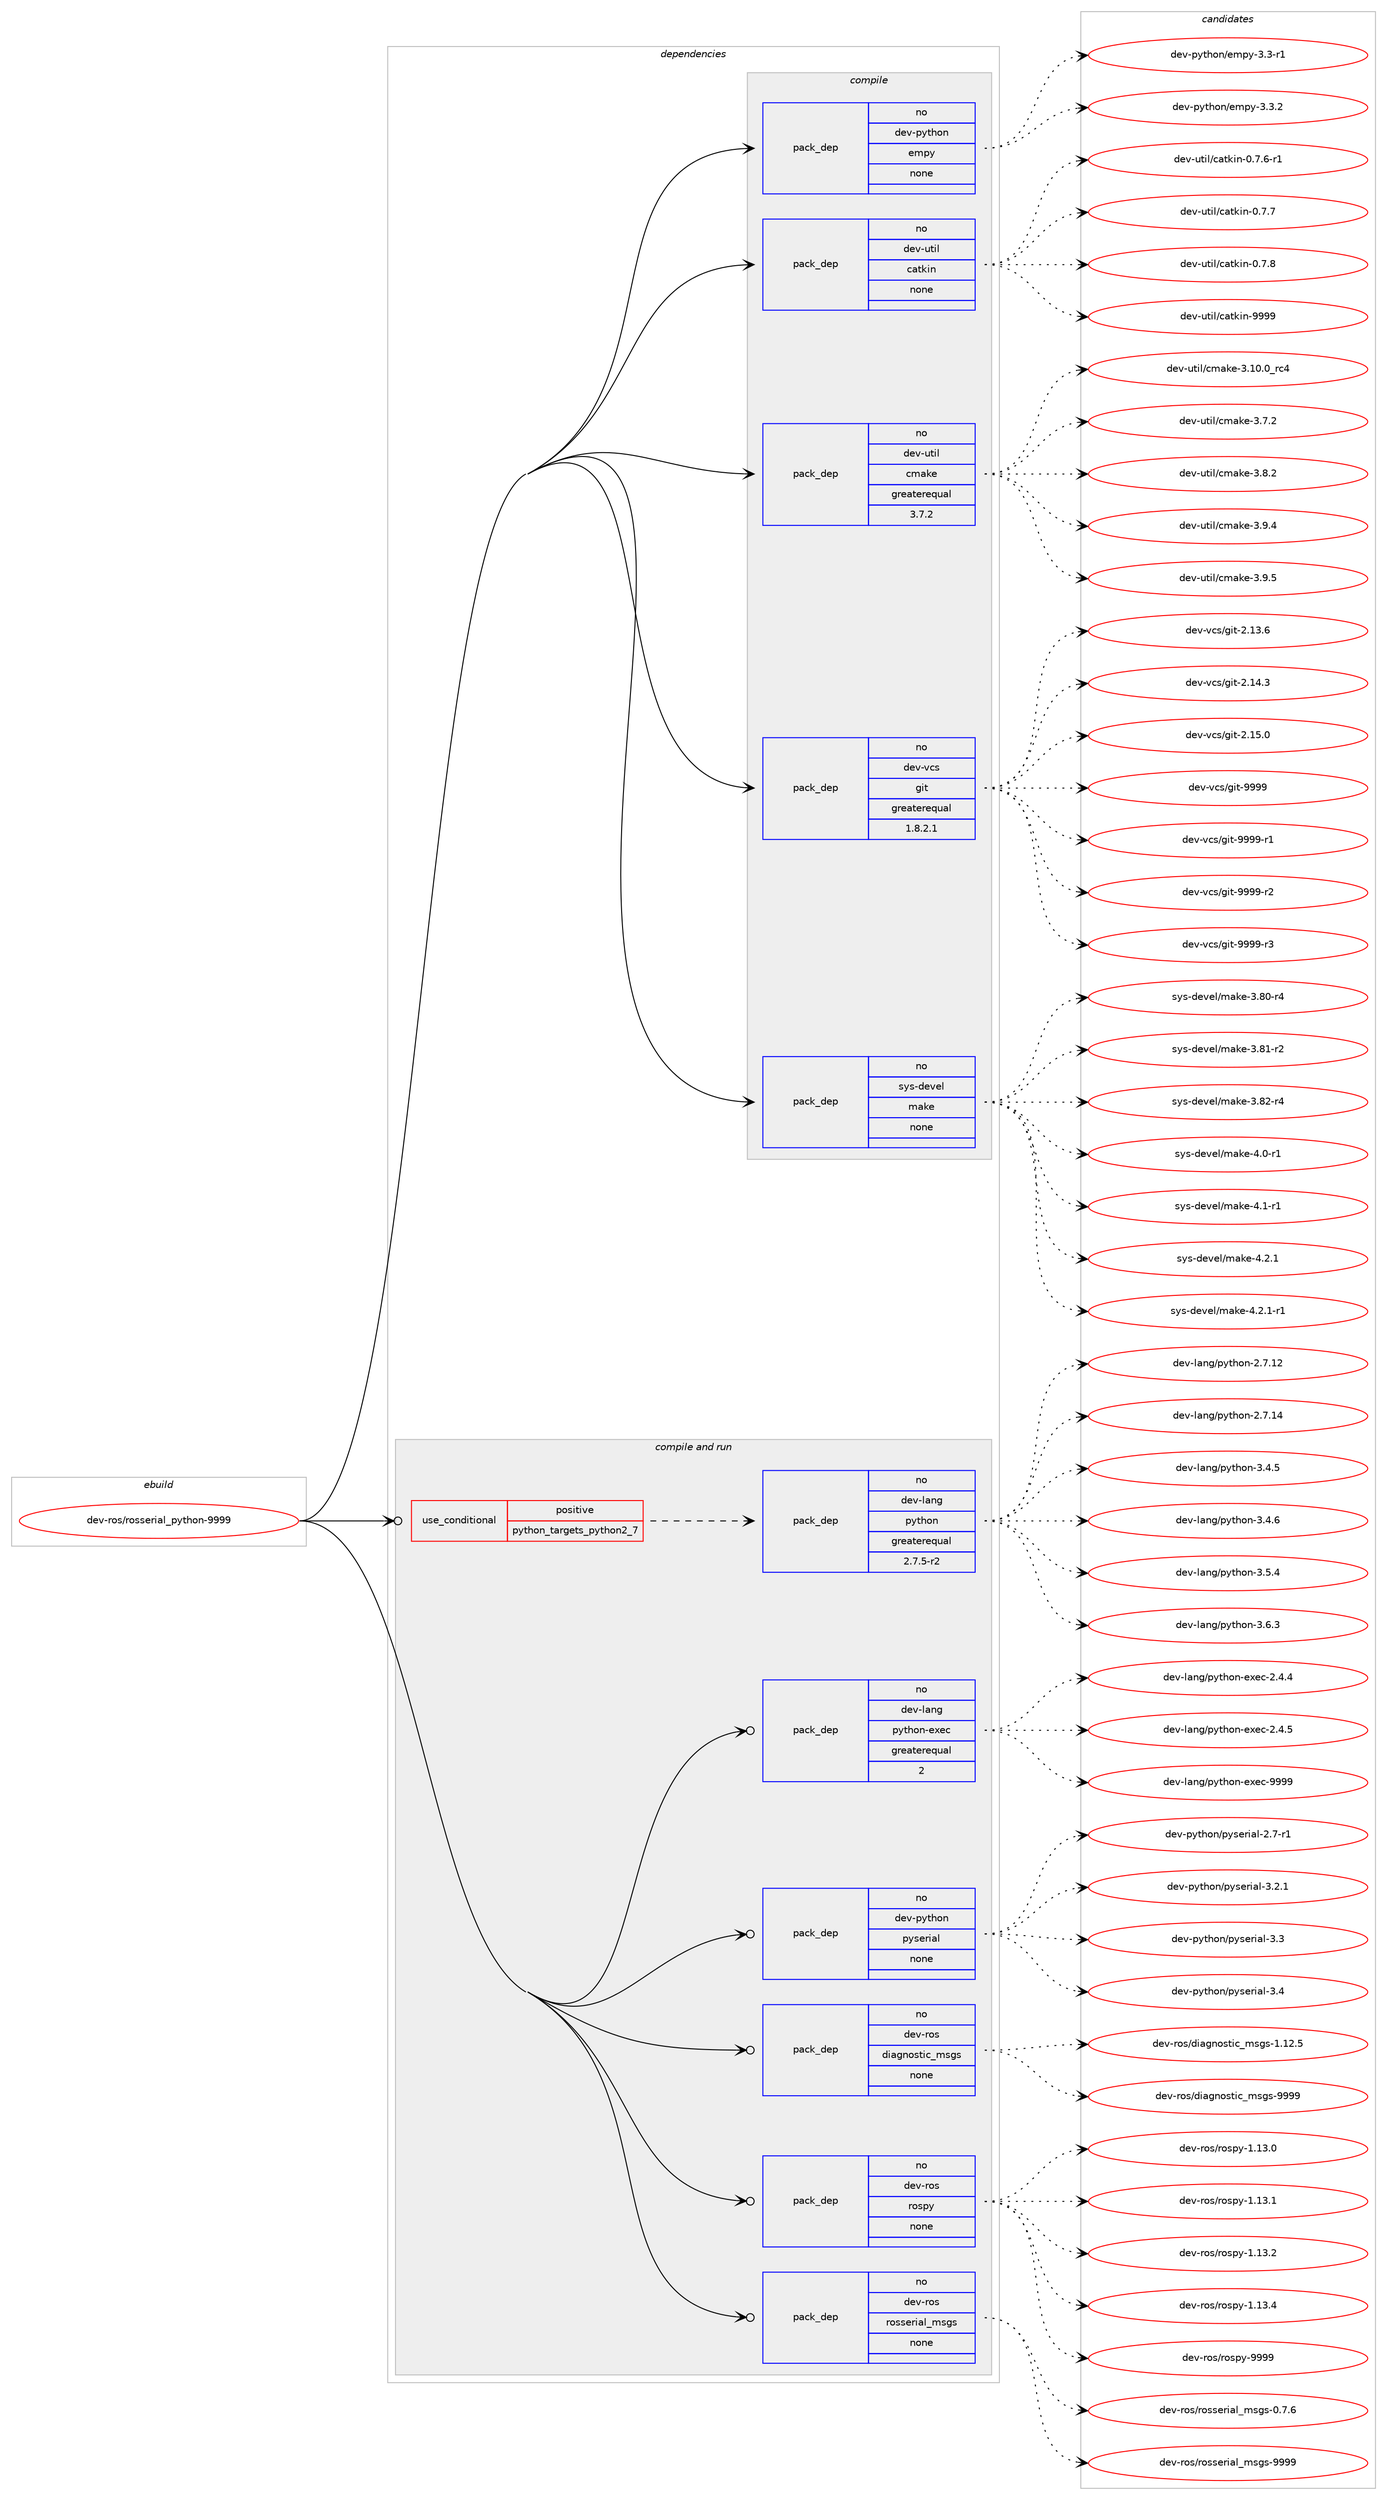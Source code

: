digraph prolog {

# *************
# Graph options
# *************

newrank=true;
concentrate=true;
compound=true;
graph [rankdir=LR,fontname=Helvetica,fontsize=10,ranksep=1.5];#, ranksep=2.5, nodesep=0.2];
edge  [arrowhead=vee];
node  [fontname=Helvetica,fontsize=10];

# **********
# The ebuild
# **********

subgraph cluster_leftcol {
color=gray;
rank=same;
label=<<i>ebuild</i>>;
id [label="dev-ros/rosserial_python-9999", color=red, width=4, href="../dev-ros/rosserial_python-9999.svg"];
}

# ****************
# The dependencies
# ****************

subgraph cluster_midcol {
color=gray;
label=<<i>dependencies</i>>;
subgraph cluster_compile {
fillcolor="#eeeeee";
style=filled;
label=<<i>compile</i>>;
subgraph pack160503 {
dependency211384 [label=<<TABLE BORDER="0" CELLBORDER="1" CELLSPACING="0" CELLPADDING="4" WIDTH="220"><TR><TD ROWSPAN="6" CELLPADDING="30">pack_dep</TD></TR><TR><TD WIDTH="110">no</TD></TR><TR><TD>dev-python</TD></TR><TR><TD>empy</TD></TR><TR><TD>none</TD></TR><TR><TD></TD></TR></TABLE>>, shape=none, color=blue];
}
id:e -> dependency211384:w [weight=20,style="solid",arrowhead="vee"];
subgraph pack160504 {
dependency211385 [label=<<TABLE BORDER="0" CELLBORDER="1" CELLSPACING="0" CELLPADDING="4" WIDTH="220"><TR><TD ROWSPAN="6" CELLPADDING="30">pack_dep</TD></TR><TR><TD WIDTH="110">no</TD></TR><TR><TD>dev-util</TD></TR><TR><TD>catkin</TD></TR><TR><TD>none</TD></TR><TR><TD></TD></TR></TABLE>>, shape=none, color=blue];
}
id:e -> dependency211385:w [weight=20,style="solid",arrowhead="vee"];
subgraph pack160505 {
dependency211386 [label=<<TABLE BORDER="0" CELLBORDER="1" CELLSPACING="0" CELLPADDING="4" WIDTH="220"><TR><TD ROWSPAN="6" CELLPADDING="30">pack_dep</TD></TR><TR><TD WIDTH="110">no</TD></TR><TR><TD>dev-util</TD></TR><TR><TD>cmake</TD></TR><TR><TD>greaterequal</TD></TR><TR><TD>3.7.2</TD></TR></TABLE>>, shape=none, color=blue];
}
id:e -> dependency211386:w [weight=20,style="solid",arrowhead="vee"];
subgraph pack160506 {
dependency211387 [label=<<TABLE BORDER="0" CELLBORDER="1" CELLSPACING="0" CELLPADDING="4" WIDTH="220"><TR><TD ROWSPAN="6" CELLPADDING="30">pack_dep</TD></TR><TR><TD WIDTH="110">no</TD></TR><TR><TD>dev-vcs</TD></TR><TR><TD>git</TD></TR><TR><TD>greaterequal</TD></TR><TR><TD>1.8.2.1</TD></TR></TABLE>>, shape=none, color=blue];
}
id:e -> dependency211387:w [weight=20,style="solid",arrowhead="vee"];
subgraph pack160507 {
dependency211388 [label=<<TABLE BORDER="0" CELLBORDER="1" CELLSPACING="0" CELLPADDING="4" WIDTH="220"><TR><TD ROWSPAN="6" CELLPADDING="30">pack_dep</TD></TR><TR><TD WIDTH="110">no</TD></TR><TR><TD>sys-devel</TD></TR><TR><TD>make</TD></TR><TR><TD>none</TD></TR><TR><TD></TD></TR></TABLE>>, shape=none, color=blue];
}
id:e -> dependency211388:w [weight=20,style="solid",arrowhead="vee"];
}
subgraph cluster_compileandrun {
fillcolor="#eeeeee";
style=filled;
label=<<i>compile and run</i>>;
subgraph cond46894 {
dependency211389 [label=<<TABLE BORDER="0" CELLBORDER="1" CELLSPACING="0" CELLPADDING="4"><TR><TD ROWSPAN="3" CELLPADDING="10">use_conditional</TD></TR><TR><TD>positive</TD></TR><TR><TD>python_targets_python2_7</TD></TR></TABLE>>, shape=none, color=red];
subgraph pack160508 {
dependency211390 [label=<<TABLE BORDER="0" CELLBORDER="1" CELLSPACING="0" CELLPADDING="4" WIDTH="220"><TR><TD ROWSPAN="6" CELLPADDING="30">pack_dep</TD></TR><TR><TD WIDTH="110">no</TD></TR><TR><TD>dev-lang</TD></TR><TR><TD>python</TD></TR><TR><TD>greaterequal</TD></TR><TR><TD>2.7.5-r2</TD></TR></TABLE>>, shape=none, color=blue];
}
dependency211389:e -> dependency211390:w [weight=20,style="dashed",arrowhead="vee"];
}
id:e -> dependency211389:w [weight=20,style="solid",arrowhead="odotvee"];
subgraph pack160509 {
dependency211391 [label=<<TABLE BORDER="0" CELLBORDER="1" CELLSPACING="0" CELLPADDING="4" WIDTH="220"><TR><TD ROWSPAN="6" CELLPADDING="30">pack_dep</TD></TR><TR><TD WIDTH="110">no</TD></TR><TR><TD>dev-lang</TD></TR><TR><TD>python-exec</TD></TR><TR><TD>greaterequal</TD></TR><TR><TD>2</TD></TR></TABLE>>, shape=none, color=blue];
}
id:e -> dependency211391:w [weight=20,style="solid",arrowhead="odotvee"];
subgraph pack160510 {
dependency211392 [label=<<TABLE BORDER="0" CELLBORDER="1" CELLSPACING="0" CELLPADDING="4" WIDTH="220"><TR><TD ROWSPAN="6" CELLPADDING="30">pack_dep</TD></TR><TR><TD WIDTH="110">no</TD></TR><TR><TD>dev-python</TD></TR><TR><TD>pyserial</TD></TR><TR><TD>none</TD></TR><TR><TD></TD></TR></TABLE>>, shape=none, color=blue];
}
id:e -> dependency211392:w [weight=20,style="solid",arrowhead="odotvee"];
subgraph pack160511 {
dependency211393 [label=<<TABLE BORDER="0" CELLBORDER="1" CELLSPACING="0" CELLPADDING="4" WIDTH="220"><TR><TD ROWSPAN="6" CELLPADDING="30">pack_dep</TD></TR><TR><TD WIDTH="110">no</TD></TR><TR><TD>dev-ros</TD></TR><TR><TD>diagnostic_msgs</TD></TR><TR><TD>none</TD></TR><TR><TD></TD></TR></TABLE>>, shape=none, color=blue];
}
id:e -> dependency211393:w [weight=20,style="solid",arrowhead="odotvee"];
subgraph pack160512 {
dependency211394 [label=<<TABLE BORDER="0" CELLBORDER="1" CELLSPACING="0" CELLPADDING="4" WIDTH="220"><TR><TD ROWSPAN="6" CELLPADDING="30">pack_dep</TD></TR><TR><TD WIDTH="110">no</TD></TR><TR><TD>dev-ros</TD></TR><TR><TD>rospy</TD></TR><TR><TD>none</TD></TR><TR><TD></TD></TR></TABLE>>, shape=none, color=blue];
}
id:e -> dependency211394:w [weight=20,style="solid",arrowhead="odotvee"];
subgraph pack160513 {
dependency211395 [label=<<TABLE BORDER="0" CELLBORDER="1" CELLSPACING="0" CELLPADDING="4" WIDTH="220"><TR><TD ROWSPAN="6" CELLPADDING="30">pack_dep</TD></TR><TR><TD WIDTH="110">no</TD></TR><TR><TD>dev-ros</TD></TR><TR><TD>rosserial_msgs</TD></TR><TR><TD>none</TD></TR><TR><TD></TD></TR></TABLE>>, shape=none, color=blue];
}
id:e -> dependency211395:w [weight=20,style="solid",arrowhead="odotvee"];
}
subgraph cluster_run {
fillcolor="#eeeeee";
style=filled;
label=<<i>run</i>>;
}
}

# **************
# The candidates
# **************

subgraph cluster_choices {
rank=same;
color=gray;
label=<<i>candidates</i>>;

subgraph choice160503 {
color=black;
nodesep=1;
choice1001011184511212111610411111047101109112121455146514511449 [label="dev-python/empy-3.3-r1", color=red, width=4,href="../dev-python/empy-3.3-r1.svg"];
choice1001011184511212111610411111047101109112121455146514650 [label="dev-python/empy-3.3.2", color=red, width=4,href="../dev-python/empy-3.3.2.svg"];
dependency211384:e -> choice1001011184511212111610411111047101109112121455146514511449:w [style=dotted,weight="100"];
dependency211384:e -> choice1001011184511212111610411111047101109112121455146514650:w [style=dotted,weight="100"];
}
subgraph choice160504 {
color=black;
nodesep=1;
choice100101118451171161051084799971161071051104548465546544511449 [label="dev-util/catkin-0.7.6-r1", color=red, width=4,href="../dev-util/catkin-0.7.6-r1.svg"];
choice10010111845117116105108479997116107105110454846554655 [label="dev-util/catkin-0.7.7", color=red, width=4,href="../dev-util/catkin-0.7.7.svg"];
choice10010111845117116105108479997116107105110454846554656 [label="dev-util/catkin-0.7.8", color=red, width=4,href="../dev-util/catkin-0.7.8.svg"];
choice100101118451171161051084799971161071051104557575757 [label="dev-util/catkin-9999", color=red, width=4,href="../dev-util/catkin-9999.svg"];
dependency211385:e -> choice100101118451171161051084799971161071051104548465546544511449:w [style=dotted,weight="100"];
dependency211385:e -> choice10010111845117116105108479997116107105110454846554655:w [style=dotted,weight="100"];
dependency211385:e -> choice10010111845117116105108479997116107105110454846554656:w [style=dotted,weight="100"];
dependency211385:e -> choice100101118451171161051084799971161071051104557575757:w [style=dotted,weight="100"];
}
subgraph choice160505 {
color=black;
nodesep=1;
choice1001011184511711610510847991099710710145514649484648951149952 [label="dev-util/cmake-3.10.0_rc4", color=red, width=4,href="../dev-util/cmake-3.10.0_rc4.svg"];
choice10010111845117116105108479910997107101455146554650 [label="dev-util/cmake-3.7.2", color=red, width=4,href="../dev-util/cmake-3.7.2.svg"];
choice10010111845117116105108479910997107101455146564650 [label="dev-util/cmake-3.8.2", color=red, width=4,href="../dev-util/cmake-3.8.2.svg"];
choice10010111845117116105108479910997107101455146574652 [label="dev-util/cmake-3.9.4", color=red, width=4,href="../dev-util/cmake-3.9.4.svg"];
choice10010111845117116105108479910997107101455146574653 [label="dev-util/cmake-3.9.5", color=red, width=4,href="../dev-util/cmake-3.9.5.svg"];
dependency211386:e -> choice1001011184511711610510847991099710710145514649484648951149952:w [style=dotted,weight="100"];
dependency211386:e -> choice10010111845117116105108479910997107101455146554650:w [style=dotted,weight="100"];
dependency211386:e -> choice10010111845117116105108479910997107101455146564650:w [style=dotted,weight="100"];
dependency211386:e -> choice10010111845117116105108479910997107101455146574652:w [style=dotted,weight="100"];
dependency211386:e -> choice10010111845117116105108479910997107101455146574653:w [style=dotted,weight="100"];
}
subgraph choice160506 {
color=black;
nodesep=1;
choice10010111845118991154710310511645504649514654 [label="dev-vcs/git-2.13.6", color=red, width=4,href="../dev-vcs/git-2.13.6.svg"];
choice10010111845118991154710310511645504649524651 [label="dev-vcs/git-2.14.3", color=red, width=4,href="../dev-vcs/git-2.14.3.svg"];
choice10010111845118991154710310511645504649534648 [label="dev-vcs/git-2.15.0", color=red, width=4,href="../dev-vcs/git-2.15.0.svg"];
choice1001011184511899115471031051164557575757 [label="dev-vcs/git-9999", color=red, width=4,href="../dev-vcs/git-9999.svg"];
choice10010111845118991154710310511645575757574511449 [label="dev-vcs/git-9999-r1", color=red, width=4,href="../dev-vcs/git-9999-r1.svg"];
choice10010111845118991154710310511645575757574511450 [label="dev-vcs/git-9999-r2", color=red, width=4,href="../dev-vcs/git-9999-r2.svg"];
choice10010111845118991154710310511645575757574511451 [label="dev-vcs/git-9999-r3", color=red, width=4,href="../dev-vcs/git-9999-r3.svg"];
dependency211387:e -> choice10010111845118991154710310511645504649514654:w [style=dotted,weight="100"];
dependency211387:e -> choice10010111845118991154710310511645504649524651:w [style=dotted,weight="100"];
dependency211387:e -> choice10010111845118991154710310511645504649534648:w [style=dotted,weight="100"];
dependency211387:e -> choice1001011184511899115471031051164557575757:w [style=dotted,weight="100"];
dependency211387:e -> choice10010111845118991154710310511645575757574511449:w [style=dotted,weight="100"];
dependency211387:e -> choice10010111845118991154710310511645575757574511450:w [style=dotted,weight="100"];
dependency211387:e -> choice10010111845118991154710310511645575757574511451:w [style=dotted,weight="100"];
}
subgraph choice160507 {
color=black;
nodesep=1;
choice11512111545100101118101108471099710710145514656484511452 [label="sys-devel/make-3.80-r4", color=red, width=4,href="../sys-devel/make-3.80-r4.svg"];
choice11512111545100101118101108471099710710145514656494511450 [label="sys-devel/make-3.81-r2", color=red, width=4,href="../sys-devel/make-3.81-r2.svg"];
choice11512111545100101118101108471099710710145514656504511452 [label="sys-devel/make-3.82-r4", color=red, width=4,href="../sys-devel/make-3.82-r4.svg"];
choice115121115451001011181011084710997107101455246484511449 [label="sys-devel/make-4.0-r1", color=red, width=4,href="../sys-devel/make-4.0-r1.svg"];
choice115121115451001011181011084710997107101455246494511449 [label="sys-devel/make-4.1-r1", color=red, width=4,href="../sys-devel/make-4.1-r1.svg"];
choice115121115451001011181011084710997107101455246504649 [label="sys-devel/make-4.2.1", color=red, width=4,href="../sys-devel/make-4.2.1.svg"];
choice1151211154510010111810110847109971071014552465046494511449 [label="sys-devel/make-4.2.1-r1", color=red, width=4,href="../sys-devel/make-4.2.1-r1.svg"];
dependency211388:e -> choice11512111545100101118101108471099710710145514656484511452:w [style=dotted,weight="100"];
dependency211388:e -> choice11512111545100101118101108471099710710145514656494511450:w [style=dotted,weight="100"];
dependency211388:e -> choice11512111545100101118101108471099710710145514656504511452:w [style=dotted,weight="100"];
dependency211388:e -> choice115121115451001011181011084710997107101455246484511449:w [style=dotted,weight="100"];
dependency211388:e -> choice115121115451001011181011084710997107101455246494511449:w [style=dotted,weight="100"];
dependency211388:e -> choice115121115451001011181011084710997107101455246504649:w [style=dotted,weight="100"];
dependency211388:e -> choice1151211154510010111810110847109971071014552465046494511449:w [style=dotted,weight="100"];
}
subgraph choice160508 {
color=black;
nodesep=1;
choice10010111845108971101034711212111610411111045504655464950 [label="dev-lang/python-2.7.12", color=red, width=4,href="../dev-lang/python-2.7.12.svg"];
choice10010111845108971101034711212111610411111045504655464952 [label="dev-lang/python-2.7.14", color=red, width=4,href="../dev-lang/python-2.7.14.svg"];
choice100101118451089711010347112121116104111110455146524653 [label="dev-lang/python-3.4.5", color=red, width=4,href="../dev-lang/python-3.4.5.svg"];
choice100101118451089711010347112121116104111110455146524654 [label="dev-lang/python-3.4.6", color=red, width=4,href="../dev-lang/python-3.4.6.svg"];
choice100101118451089711010347112121116104111110455146534652 [label="dev-lang/python-3.5.4", color=red, width=4,href="../dev-lang/python-3.5.4.svg"];
choice100101118451089711010347112121116104111110455146544651 [label="dev-lang/python-3.6.3", color=red, width=4,href="../dev-lang/python-3.6.3.svg"];
dependency211390:e -> choice10010111845108971101034711212111610411111045504655464950:w [style=dotted,weight="100"];
dependency211390:e -> choice10010111845108971101034711212111610411111045504655464952:w [style=dotted,weight="100"];
dependency211390:e -> choice100101118451089711010347112121116104111110455146524653:w [style=dotted,weight="100"];
dependency211390:e -> choice100101118451089711010347112121116104111110455146524654:w [style=dotted,weight="100"];
dependency211390:e -> choice100101118451089711010347112121116104111110455146534652:w [style=dotted,weight="100"];
dependency211390:e -> choice100101118451089711010347112121116104111110455146544651:w [style=dotted,weight="100"];
}
subgraph choice160509 {
color=black;
nodesep=1;
choice1001011184510897110103471121211161041111104510112010199455046524652 [label="dev-lang/python-exec-2.4.4", color=red, width=4,href="../dev-lang/python-exec-2.4.4.svg"];
choice1001011184510897110103471121211161041111104510112010199455046524653 [label="dev-lang/python-exec-2.4.5", color=red, width=4,href="../dev-lang/python-exec-2.4.5.svg"];
choice10010111845108971101034711212111610411111045101120101994557575757 [label="dev-lang/python-exec-9999", color=red, width=4,href="../dev-lang/python-exec-9999.svg"];
dependency211391:e -> choice1001011184510897110103471121211161041111104510112010199455046524652:w [style=dotted,weight="100"];
dependency211391:e -> choice1001011184510897110103471121211161041111104510112010199455046524653:w [style=dotted,weight="100"];
dependency211391:e -> choice10010111845108971101034711212111610411111045101120101994557575757:w [style=dotted,weight="100"];
}
subgraph choice160510 {
color=black;
nodesep=1;
choice100101118451121211161041111104711212111510111410597108455046554511449 [label="dev-python/pyserial-2.7-r1", color=red, width=4,href="../dev-python/pyserial-2.7-r1.svg"];
choice100101118451121211161041111104711212111510111410597108455146504649 [label="dev-python/pyserial-3.2.1", color=red, width=4,href="../dev-python/pyserial-3.2.1.svg"];
choice10010111845112121116104111110471121211151011141059710845514651 [label="dev-python/pyserial-3.3", color=red, width=4,href="../dev-python/pyserial-3.3.svg"];
choice10010111845112121116104111110471121211151011141059710845514652 [label="dev-python/pyserial-3.4", color=red, width=4,href="../dev-python/pyserial-3.4.svg"];
dependency211392:e -> choice100101118451121211161041111104711212111510111410597108455046554511449:w [style=dotted,weight="100"];
dependency211392:e -> choice100101118451121211161041111104711212111510111410597108455146504649:w [style=dotted,weight="100"];
dependency211392:e -> choice10010111845112121116104111110471121211151011141059710845514651:w [style=dotted,weight="100"];
dependency211392:e -> choice10010111845112121116104111110471121211151011141059710845514652:w [style=dotted,weight="100"];
}
subgraph choice160511 {
color=black;
nodesep=1;
choice100101118451141111154710010597103110111115116105999510911510311545494649504653 [label="dev-ros/diagnostic_msgs-1.12.5", color=red, width=4,href="../dev-ros/diagnostic_msgs-1.12.5.svg"];
choice10010111845114111115471001059710311011111511610599951091151031154557575757 [label="dev-ros/diagnostic_msgs-9999", color=red, width=4,href="../dev-ros/diagnostic_msgs-9999.svg"];
dependency211393:e -> choice100101118451141111154710010597103110111115116105999510911510311545494649504653:w [style=dotted,weight="100"];
dependency211393:e -> choice10010111845114111115471001059710311011111511610599951091151031154557575757:w [style=dotted,weight="100"];
}
subgraph choice160512 {
color=black;
nodesep=1;
choice100101118451141111154711411111511212145494649514648 [label="dev-ros/rospy-1.13.0", color=red, width=4,href="../dev-ros/rospy-1.13.0.svg"];
choice100101118451141111154711411111511212145494649514649 [label="dev-ros/rospy-1.13.1", color=red, width=4,href="../dev-ros/rospy-1.13.1.svg"];
choice100101118451141111154711411111511212145494649514650 [label="dev-ros/rospy-1.13.2", color=red, width=4,href="../dev-ros/rospy-1.13.2.svg"];
choice100101118451141111154711411111511212145494649514652 [label="dev-ros/rospy-1.13.4", color=red, width=4,href="../dev-ros/rospy-1.13.4.svg"];
choice10010111845114111115471141111151121214557575757 [label="dev-ros/rospy-9999", color=red, width=4,href="../dev-ros/rospy-9999.svg"];
dependency211394:e -> choice100101118451141111154711411111511212145494649514648:w [style=dotted,weight="100"];
dependency211394:e -> choice100101118451141111154711411111511212145494649514649:w [style=dotted,weight="100"];
dependency211394:e -> choice100101118451141111154711411111511212145494649514650:w [style=dotted,weight="100"];
dependency211394:e -> choice100101118451141111154711411111511212145494649514652:w [style=dotted,weight="100"];
dependency211394:e -> choice10010111845114111115471141111151121214557575757:w [style=dotted,weight="100"];
}
subgraph choice160513 {
color=black;
nodesep=1;
choice10010111845114111115471141111151151011141059710895109115103115454846554654 [label="dev-ros/rosserial_msgs-0.7.6", color=red, width=4,href="../dev-ros/rosserial_msgs-0.7.6.svg"];
choice100101118451141111154711411111511510111410597108951091151031154557575757 [label="dev-ros/rosserial_msgs-9999", color=red, width=4,href="../dev-ros/rosserial_msgs-9999.svg"];
dependency211395:e -> choice10010111845114111115471141111151151011141059710895109115103115454846554654:w [style=dotted,weight="100"];
dependency211395:e -> choice100101118451141111154711411111511510111410597108951091151031154557575757:w [style=dotted,weight="100"];
}
}

}
